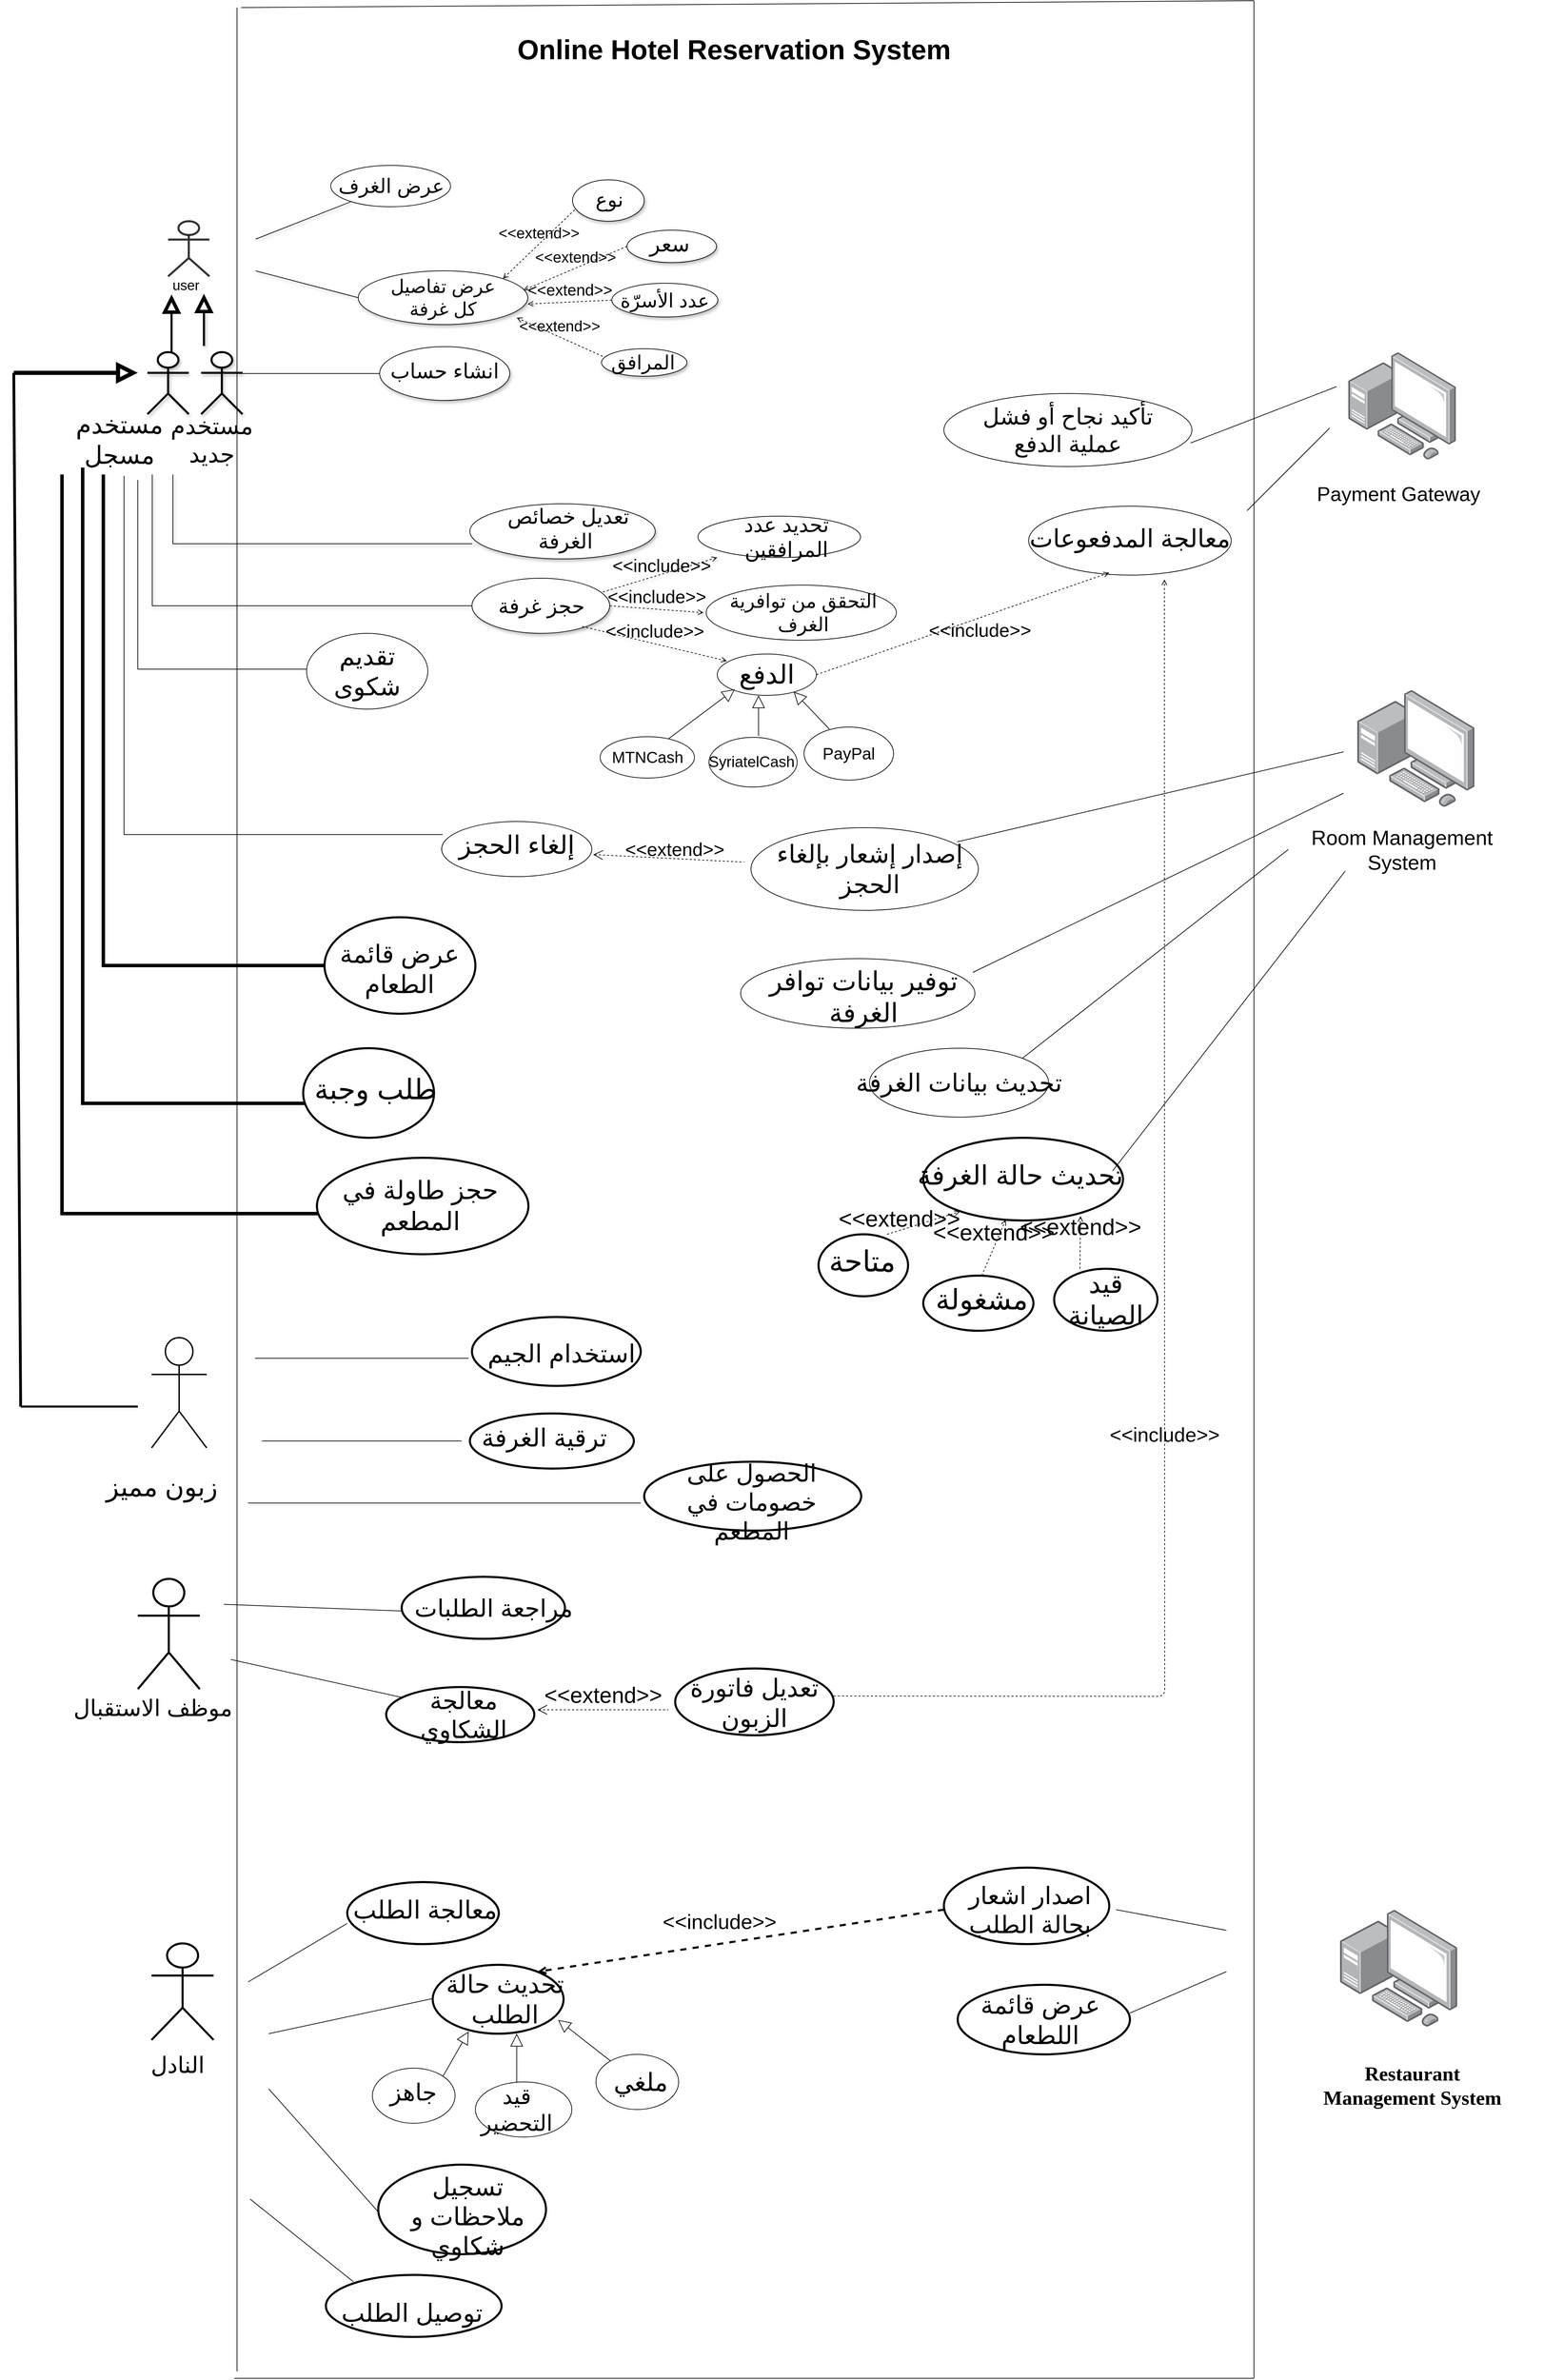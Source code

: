 <mxfile version="14.1.8" type="device"><diagram id="dh1tHjFR_bIgRaVsHe-A" name="Page-1"><mxGraphModel dx="2980" dy="2335" grid="1" gridSize="10" guides="1" tooltips="1" connect="1" arrows="1" fold="1" page="1" pageScale="1" pageWidth="850" pageHeight="1100" math="0" shadow="0"><root><mxCell id="0"/><mxCell id="1" parent="0"/><mxCell id="9c-_8bFRbiuEeebsfMzd-1" value="Actor" style="shape=umlActor;verticalLabelPosition=bottom;verticalAlign=top;html=1;outlineConnect=0;noLabel=1;fontColor=none;strokeWidth=3;perimeterSpacing=0;opacity=80;" parent="1" vertex="1"><mxGeometry x="-576" y="110" width="60" height="80" as="geometry"/></mxCell><mxCell id="9c-_8bFRbiuEeebsfMzd-5" value="&lt;font style=&quot;font-size: 20px&quot;&gt;user&lt;/font&gt;" style="text;html=1;strokeColor=none;fillColor=none;align=center;verticalAlign=middle;whiteSpace=wrap;rounded=0;" parent="1" vertex="1"><mxGeometry x="-570" y="192" width="40" height="20" as="geometry"/></mxCell><mxCell id="9c-_8bFRbiuEeebsfMzd-8" value="" style="triangle;whiteSpace=wrap;html=1;align=center;verticalAlign=middle;direction=north;strokeWidth=5;" parent="1" vertex="1"><mxGeometry x="-581" y="222" width="20" height="20" as="geometry"/></mxCell><mxCell id="9c-_8bFRbiuEeebsfMzd-9" value="" style="endArrow=none;html=1;fontColor=none;entryX=0;entryY=0.5;entryDx=0;entryDy=0;strokeWidth=3;" parent="1" target="9c-_8bFRbiuEeebsfMzd-8" edge="1"><mxGeometry width="50" height="50" relative="1" as="geometry"><mxPoint x="-571" y="302" as="sourcePoint"/><mxPoint x="-569" y="262" as="targetPoint"/></mxGeometry></mxCell><mxCell id="9c-_8bFRbiuEeebsfMzd-13" value="&lt;font style=&quot;font-size: 36px;&quot;&gt;مستخدم مسجل&lt;/font&gt;" style="text;html=1;strokeColor=none;fillColor=none;align=center;verticalAlign=middle;whiteSpace=wrap;rounded=0;shadow=1;fontColor=none;fontSize=36;" parent="1" vertex="1"><mxGeometry x="-760" y="412" width="227" height="30" as="geometry"/></mxCell><mxCell id="9c-_8bFRbiuEeebsfMzd-14" value="" style="endArrow=none;html=1;shadow=1;fontColor=none;strokeWidth=3;" parent="1" target="9c-_8bFRbiuEeebsfMzd-15" edge="1"><mxGeometry width="50" height="50" relative="1" as="geometry"><mxPoint x="-524" y="291" as="sourcePoint"/><mxPoint x="-524" y="251" as="targetPoint"/></mxGeometry></mxCell><mxCell id="9c-_8bFRbiuEeebsfMzd-15" value="" style="triangle;whiteSpace=wrap;html=1;direction=north;strokeWidth=5;" parent="1" vertex="1"><mxGeometry x="-534" y="221" width="20" height="20" as="geometry"/></mxCell><mxCell id="9c-_8bFRbiuEeebsfMzd-18" value="&lt;font style=&quot;font-size: 34px;&quot;&gt;مستخدم جديد&lt;/font&gt;" style="text;html=1;strokeColor=none;fillColor=none;align=center;verticalAlign=middle;whiteSpace=wrap;rounded=0;shadow=1;fontColor=none;fontSize=34;strokeWidth=3;" parent="1" vertex="1"><mxGeometry x="-560" y="417" width="95" height="20" as="geometry"/></mxCell><mxCell id="9c-_8bFRbiuEeebsfMzd-19" value="" style="endArrow=none;html=1;shadow=1;fontColor=none;" parent="1" target="9c-_8bFRbiuEeebsfMzd-21" edge="1"><mxGeometry width="50" height="50" relative="1" as="geometry"><mxPoint x="-449" y="136" as="sourcePoint"/><mxPoint x="-449" y="136" as="targetPoint"/></mxGeometry></mxCell><mxCell id="9c-_8bFRbiuEeebsfMzd-20" value="" style="endArrow=none;html=1;shadow=1;fontColor=none;entryX=0;entryY=0.5;entryDx=0;entryDy=0;" parent="1" target="9c-_8bFRbiuEeebsfMzd-33" edge="1"><mxGeometry width="50" height="50" relative="1" as="geometry"><mxPoint x="-449" y="182" as="sourcePoint"/><mxPoint x="-309" y="202" as="targetPoint"/></mxGeometry></mxCell><mxCell id="KlY6taFPYPFJmFqGc8gE-3" style="edgeStyle=orthogonalEdgeStyle;rounded=0;orthogonalLoop=1;jettySize=auto;html=1;exitX=1;exitY=0.5;exitDx=0;exitDy=0;entryX=1;entryY=0.5;entryDx=0;entryDy=0;" parent="1" source="9c-_8bFRbiuEeebsfMzd-21" target="9c-_8bFRbiuEeebsfMzd-22" edge="1"><mxGeometry relative="1" as="geometry"/></mxCell><mxCell id="9c-_8bFRbiuEeebsfMzd-21" value="" style="ellipse;whiteSpace=wrap;html=1;" parent="1" vertex="1"><mxGeometry x="-340" y="29" width="174" height="60" as="geometry"/></mxCell><mxCell id="9c-_8bFRbiuEeebsfMzd-22" value="&lt;font style=&quot;font-size: 29px&quot;&gt;عرض الغرف&amp;nbsp;&lt;/font&gt;" style="text;html=1;strokeColor=none;fillColor=none;align=center;verticalAlign=middle;whiteSpace=wrap;rounded=0;shadow=1;fontColor=none;" parent="1" vertex="1"><mxGeometry x="-330" y="34" width="164" height="50" as="geometry"/></mxCell><mxCell id="9c-_8bFRbiuEeebsfMzd-23" value="Actor" style="shape=umlActor;verticalLabelPosition=bottom;verticalAlign=top;html=1;outlineConnect=0;shadow=1;strokeWidth=3;align=center;noLabel=1;fontColor=none;" parent="1" vertex="1"><mxGeometry x="-528" y="300" width="60" height="90" as="geometry"/></mxCell><mxCell id="9c-_8bFRbiuEeebsfMzd-24" value="Actor" style="shape=umlActor;verticalLabelPosition=bottom;verticalAlign=top;outlineConnect=0;shadow=1;strokeWidth=3;align=center;html=1;noLabel=1;fontColor=none;fontSize=17;" parent="1" vertex="1"><mxGeometry x="-606" y="300" width="60" height="90" as="geometry"/></mxCell><mxCell id="9c-_8bFRbiuEeebsfMzd-29" style="edgeStyle=orthogonalEdgeStyle;rounded=0;orthogonalLoop=1;jettySize=auto;html=1;exitX=0.5;exitY=1;exitDx=0;exitDy=0;shadow=1;fontColor=none;" parent="1" edge="1"><mxGeometry relative="1" as="geometry"><mxPoint x="-613" y="470" as="sourcePoint"/><mxPoint x="-613" y="470" as="targetPoint"/></mxGeometry></mxCell><mxCell id="9c-_8bFRbiuEeebsfMzd-33" value="" style="ellipse;shadow=1;strokeWidth=1;fontColor=none;align=center;verticalAlign=middle;whiteSpace=wrap;html=1;" parent="1" vertex="1"><mxGeometry x="-300" y="182" width="246" height="78" as="geometry"/></mxCell><mxCell id="9c-_8bFRbiuEeebsfMzd-35" value="&lt;font style=&quot;font-size: 27px&quot;&gt;عرض تفاصيل كل غرفة&lt;/font&gt;" style="text;html=1;strokeColor=none;fillColor=none;align=center;verticalAlign=middle;whiteSpace=wrap;rounded=0;shadow=1;fontColor=none;" parent="1" vertex="1"><mxGeometry x="-274" y="202" width="194" height="38" as="geometry"/></mxCell><mxCell id="9c-_8bFRbiuEeebsfMzd-37" value="&lt;font style=&quot;font-size: 23px;&quot;&gt;&amp;lt;&amp;lt;extend&amp;gt;&amp;gt;&lt;/font&gt;" style="html=1;verticalAlign=bottom;labelBackgroundColor=none;endArrow=open;endFill=0;dashed=1;shadow=1;fontColor=none;exitX=0;exitY=0.5;exitDx=0;exitDy=0;entryX=1;entryY=0.617;entryDx=0;entryDy=0;entryPerimeter=0;fontSize=23;" parent="1" source="9c-_8bFRbiuEeebsfMzd-44" target="9c-_8bFRbiuEeebsfMzd-33" edge="1"><mxGeometry width="160" relative="1" as="geometry"><mxPoint x="16" y="222" as="sourcePoint"/><mxPoint x="-54" y="212" as="targetPoint"/></mxGeometry></mxCell><mxCell id="9c-_8bFRbiuEeebsfMzd-38" value="&lt;font style=&quot;font-size: 22px;&quot;&gt;&amp;lt;&amp;lt;extend&amp;gt;&amp;gt;&lt;/font&gt;" style="html=1;verticalAlign=bottom;labelBackgroundColor=none;endArrow=open;endFill=0;dashed=1;shadow=1;fontColor=none;exitX=0;exitY=0.5;exitDx=0;exitDy=0;fontSize=22;" parent="1" source="9c-_8bFRbiuEeebsfMzd-45" edge="1"><mxGeometry width="160" relative="1" as="geometry"><mxPoint x="16" y="192" as="sourcePoint"/><mxPoint x="-60" y="210" as="targetPoint"/></mxGeometry></mxCell><mxCell id="9c-_8bFRbiuEeebsfMzd-39" value="&amp;lt;&amp;lt;extend&amp;gt;&amp;gt;" style="html=1;verticalAlign=bottom;labelBackgroundColor=none;endArrow=open;endFill=0;dashed=1;shadow=1;fontColor=none;exitX=0.013;exitY=0.275;exitDx=0;exitDy=0;exitPerimeter=0;entryX=0.935;entryY=0.872;entryDx=0;entryDy=0;entryPerimeter=0;fontSize=22;" parent="1" source="9c-_8bFRbiuEeebsfMzd-43" target="9c-_8bFRbiuEeebsfMzd-33" edge="1"><mxGeometry width="160" relative="1" as="geometry"><mxPoint x="-114" y="262" as="sourcePoint"/><mxPoint x="-14" y="302" as="targetPoint"/></mxGeometry></mxCell><mxCell id="9c-_8bFRbiuEeebsfMzd-43" value="" style="ellipse;whiteSpace=wrap;html=1;shadow=1;strokeColor=#000000;strokeWidth=1;fontColor=none;align=center;" parent="1" vertex="1"><mxGeometry x="53" y="295" width="124" height="40" as="geometry"/></mxCell><mxCell id="9c-_8bFRbiuEeebsfMzd-44" value="&lt;font style=&quot;font-size: 28px&quot;&gt;عدد الأسرّة&lt;/font&gt;" style="ellipse;whiteSpace=wrap;html=1;shadow=1;strokeColor=#000000;strokeWidth=1;fontColor=none;align=center;" parent="1" vertex="1"><mxGeometry x="68" y="200" width="154" height="49" as="geometry"/></mxCell><mxCell id="9c-_8bFRbiuEeebsfMzd-45" value="" style="ellipse;whiteSpace=wrap;html=1;shadow=1;strokeColor=#000000;strokeWidth=1;fontColor=none;align=center;" parent="1" vertex="1"><mxGeometry x="90" y="123" width="130" height="47" as="geometry"/></mxCell><mxCell id="9c-_8bFRbiuEeebsfMzd-46" value="&lt;font style=&quot;font-size: 31px&quot;&gt;سعر&lt;/font&gt;" style="text;html=1;strokeColor=none;fillColor=none;align=center;verticalAlign=middle;whiteSpace=wrap;rounded=0;shadow=1;fontColor=none;" parent="1" vertex="1"><mxGeometry x="120" y="133" width="64" height="20" as="geometry"/></mxCell><mxCell id="9c-_8bFRbiuEeebsfMzd-48" value="&lt;font style=&quot;font-size: 28px&quot;&gt;المرافق&lt;/font&gt;" style="text;html=1;strokeColor=none;fillColor=none;align=center;verticalAlign=middle;whiteSpace=wrap;rounded=0;shadow=1;fontColor=none;" parent="1" vertex="1"><mxGeometry x="90" y="306.5" width="47" height="17" as="geometry"/></mxCell><mxCell id="9c-_8bFRbiuEeebsfMzd-50" value="&lt;font style=&quot;font-size: 22px&quot;&gt;&amp;lt;&amp;lt;extend&amp;gt;&amp;gt;&lt;/font&gt;" style="html=1;verticalAlign=bottom;labelBackgroundColor=none;endArrow=open;endFill=0;dashed=1;shadow=1;fontColor=none;entryX=1;entryY=0;entryDx=0;entryDy=0;exitX=0.029;exitY=0.725;exitDx=0;exitDy=0;exitPerimeter=0;fontSize=19;" parent="1" source="9c-_8bFRbiuEeebsfMzd-51" target="9c-_8bFRbiuEeebsfMzd-33" edge="1"><mxGeometry width="160" relative="1" as="geometry"><mxPoint x="-54" y="112" as="sourcePoint"/><mxPoint x="-4" y="132" as="targetPoint"/></mxGeometry></mxCell><mxCell id="9c-_8bFRbiuEeebsfMzd-51" value="" style="ellipse;whiteSpace=wrap;html=1;shadow=1;strokeColor=#000000;strokeWidth=1;fontColor=none;align=center;" parent="1" vertex="1"><mxGeometry x="11" y="50" width="104" height="60" as="geometry"/></mxCell><mxCell id="9c-_8bFRbiuEeebsfMzd-52" value="&lt;font style=&quot;font-size: 29px&quot;&gt;نوع&lt;/font&gt;" style="text;html=1;strokeColor=none;fillColor=none;align=center;verticalAlign=middle;whiteSpace=wrap;rounded=0;shadow=1;fontColor=none;" parent="1" vertex="1"><mxGeometry x="39" y="69" width="51" height="20" as="geometry"/></mxCell><mxCell id="9c-_8bFRbiuEeebsfMzd-55" value="" style="ellipse;whiteSpace=wrap;html=1;shadow=1;strokeColor=#000000;strokeWidth=1;fontColor=none;align=center;" parent="1" vertex="1"><mxGeometry x="-269" y="292" width="189" height="78" as="geometry"/></mxCell><mxCell id="9c-_8bFRbiuEeebsfMzd-57" value="&lt;font style=&quot;font-size: 30px&quot;&gt;انشاء حساب&lt;/font&gt;" style="text;html=1;strokeColor=none;fillColor=none;align=center;verticalAlign=middle;whiteSpace=wrap;rounded=0;shadow=1;fontColor=none;" parent="1" vertex="1"><mxGeometry x="-259" y="302" width="169" height="50" as="geometry"/></mxCell><mxCell id="9c-_8bFRbiuEeebsfMzd-65" value="" style="shape=partialRectangle;whiteSpace=wrap;html=1;bottom=0;right=0;fillColor=none;shadow=1;strokeColor=#000000;strokeWidth=1;fontColor=none;align=center;direction=north;" parent="1" vertex="1"><mxGeometry x="-569" y="478" width="434" height="100" as="geometry"/></mxCell><mxCell id="9c-_8bFRbiuEeebsfMzd-68" value="" style="ellipse;whiteSpace=wrap;html=1;shadow=1;strokeColor=#000000;strokeWidth=1;fontColor=none;align=center;" parent="1" vertex="1"><mxGeometry x="-138" y="520" width="269" height="80" as="geometry"/></mxCell><mxCell id="9c-_8bFRbiuEeebsfMzd-69" value="&lt;font style=&quot;font-size: 30px&quot;&gt;تعديل خصائص الغرفة&amp;nbsp;&lt;/font&gt;" style="text;html=1;strokeColor=none;fillColor=none;align=center;verticalAlign=middle;whiteSpace=wrap;rounded=0;shadow=1;fontColor=none;" parent="1" vertex="1"><mxGeometry x="-115" y="526" width="240" height="60" as="geometry"/></mxCell><mxCell id="9c-_8bFRbiuEeebsfMzd-70" value="" style="shape=partialRectangle;whiteSpace=wrap;html=1;top=0;left=0;fillColor=none;shadow=1;strokeColor=#000000;strokeWidth=1;fontColor=none;align=center;direction=south;" parent="1" vertex="1"><mxGeometry x="-599" y="478" width="520" height="190" as="geometry"/></mxCell><mxCell id="9c-_8bFRbiuEeebsfMzd-71" value="" style="ellipse;whiteSpace=wrap;html=1;shadow=1;strokeColor=#000000;strokeWidth=1;fontColor=none;align=center;" parent="1" vertex="1"><mxGeometry x="-135" y="628" width="200" height="80" as="geometry"/></mxCell><mxCell id="9c-_8bFRbiuEeebsfMzd-76" value="&lt;font style=&quot;font-size: 30px&quot;&gt;حجز غرفة&lt;/font&gt;" style="text;html=1;strokeColor=none;fillColor=none;align=center;verticalAlign=middle;whiteSpace=wrap;rounded=0;shadow=1;fontColor=none;" parent="1" vertex="1"><mxGeometry x="-119" y="628" width="170" height="80" as="geometry"/></mxCell><mxCell id="9c-_8bFRbiuEeebsfMzd-80" value="&lt;font style=&quot;font-size: 26px;&quot;&gt;&amp;lt;&amp;lt;include&amp;gt;&amp;gt;&lt;/font&gt;" style="html=1;verticalAlign=bottom;labelBackgroundColor=none;endArrow=open;endFill=0;dashed=1;shadow=1;fontColor=none;fontSize=26;" parent="1" edge="1"><mxGeometry x="0.017" y="-6" width="160" relative="1" as="geometry"><mxPoint x="55" y="648" as="sourcePoint"/><mxPoint x="221" y="598" as="targetPoint"/><Array as="points"/><mxPoint x="-1" as="offset"/></mxGeometry></mxCell><mxCell id="9c-_8bFRbiuEeebsfMzd-81" value="&amp;lt;&amp;lt;include&amp;gt;&amp;gt;" style="html=1;verticalAlign=bottom;labelBackgroundColor=none;endArrow=open;endFill=0;dashed=1;shadow=1;fontColor=none;fontSize=26;entryX=0;entryY=0.5;entryDx=0;entryDy=0;" parent="1" target="hO4BONhUC3KRtrDYg8JH-5" edge="1"><mxGeometry width="160" relative="1" as="geometry"><mxPoint x="65" y="668" as="sourcePoint"/><mxPoint x="205" y="688" as="targetPoint"/></mxGeometry></mxCell><mxCell id="9c-_8bFRbiuEeebsfMzd-82" value="&amp;lt;&amp;lt;include&amp;gt;&amp;gt;" style="html=1;verticalAlign=bottom;labelBackgroundColor=none;endArrow=open;endFill=0;dashed=1;shadow=1;fontColor=none;entryX=0.096;entryY=0.168;entryDx=0;entryDy=0;entryPerimeter=0;fontSize=26;" parent="1" target="hO4BONhUC3KRtrDYg8JH-6" edge="1"><mxGeometry width="160" relative="1" as="geometry"><mxPoint x="25" y="698" as="sourcePoint"/><mxPoint x="175" y="738" as="targetPoint"/></mxGeometry></mxCell><mxCell id="hO4BONhUC3KRtrDYg8JH-1" value="" style="ellipse;whiteSpace=wrap;html=1;" parent="1" vertex="1"><mxGeometry x="193" y="538" width="236" height="60" as="geometry"/></mxCell><mxCell id="hO4BONhUC3KRtrDYg8JH-2" value="" style="ellipse;whiteSpace=wrap;html=1;" parent="1" vertex="1"><mxGeometry x="205" y="638" width="276" height="80" as="geometry"/></mxCell><mxCell id="hO4BONhUC3KRtrDYg8JH-4" value="&lt;font style=&quot;font-size: 30px&quot;&gt;تحديد عدد المرافقين&lt;/font&gt;" style="text;html=1;strokeColor=none;fillColor=none;align=center;verticalAlign=middle;whiteSpace=wrap;rounded=0;" parent="1" vertex="1"><mxGeometry x="224.5" y="548" width="193" height="40" as="geometry"/></mxCell><mxCell id="hO4BONhUC3KRtrDYg8JH-5" value="&lt;font style=&quot;font-size: 28px&quot;&gt;التحقق من توافرية الغرف&lt;/font&gt;" style="text;html=1;strokeColor=none;fillColor=none;align=center;verticalAlign=middle;whiteSpace=wrap;rounded=0;" parent="1" vertex="1"><mxGeometry x="201" y="648" width="290" height="60" as="geometry"/></mxCell><mxCell id="hO4BONhUC3KRtrDYg8JH-6" value="" style="ellipse;whiteSpace=wrap;html=1;" parent="1" vertex="1"><mxGeometry x="221" y="738" width="144" height="60" as="geometry"/></mxCell><mxCell id="hO4BONhUC3KRtrDYg8JH-8" value="&lt;font style=&quot;font-size: 38px&quot;&gt;الدفع&lt;/font&gt;" style="text;html=1;strokeColor=none;fillColor=none;align=center;verticalAlign=middle;whiteSpace=wrap;rounded=0;" parent="1" vertex="1"><mxGeometry x="233" y="750.5" width="120" height="35" as="geometry"/></mxCell><mxCell id="hO4BONhUC3KRtrDYg8JH-9" value="" style="points=[];aspect=fixed;html=1;align=center;shadow=0;dashed=0;image;image=img/lib/allied_telesis/computer_and_terminals/Personal_Computer_with_Server.svg;" parent="1" vertex="1"><mxGeometry x="1137" y="300" width="156" height="156" as="geometry"/></mxCell><mxCell id="hO4BONhUC3KRtrDYg8JH-12" value="Extends" style="endArrow=block;endSize=16;endFill=0;html=1;noLabel=1;fontColor=none;entryX=0.113;entryY=1.104;entryDx=0;entryDy=0;entryPerimeter=0;exitX=0.725;exitY=0.05;exitDx=0;exitDy=0;exitPerimeter=0;" parent="1" source="hO4BONhUC3KRtrDYg8JH-17" target="hO4BONhUC3KRtrDYg8JH-8" edge="1"><mxGeometry x="0.113" y="-30" width="160" relative="1" as="geometry"><mxPoint x="169" y="876" as="sourcePoint"/><mxPoint x="219.412" y="832.65" as="targetPoint"/><Array as="points"/><mxPoint as="offset"/></mxGeometry></mxCell><mxCell id="hO4BONhUC3KRtrDYg8JH-13" value="Extends" style="endArrow=block;endSize=16;endFill=0;html=1;noLabel=1;fontColor=none;" parent="1" edge="1"><mxGeometry x="0.113" y="-30" width="160" relative="1" as="geometry"><mxPoint x="281" y="857" as="sourcePoint"/><mxPoint x="281" y="798" as="targetPoint"/><Array as="points"><mxPoint x="281" y="817"/></Array><mxPoint as="offset"/></mxGeometry></mxCell><mxCell id="hO4BONhUC3KRtrDYg8JH-14" value="Extends" style="endArrow=block;endSize=16;endFill=0;html=1;noLabel=1;fontColor=none;entryX=0.794;entryY=0.933;entryDx=0;entryDy=0;entryPerimeter=0;" parent="1" edge="1"><mxGeometry x="0.113" y="-30" width="160" relative="1" as="geometry"><mxPoint x="383.78" y="847.003" as="sourcePoint"/><mxPoint x="332.004" y="792.7" as="targetPoint"/><Array as="points"/><mxPoint as="offset"/></mxGeometry></mxCell><mxCell id="hO4BONhUC3KRtrDYg8JH-15" value="&lt;font style=&quot;font-size: 24px&quot;&gt;PayPal&lt;/font&gt;" style="ellipse;whiteSpace=wrap;html=1;fontColor=none;" parent="1" vertex="1"><mxGeometry x="347" y="844" width="130" height="77" as="geometry"/></mxCell><mxCell id="hO4BONhUC3KRtrDYg8JH-16" value="" style="ellipse;whiteSpace=wrap;html=1;fontColor=none;" parent="1" vertex="1"><mxGeometry x="209" y="859" width="128" height="72" as="geometry"/></mxCell><mxCell id="hO4BONhUC3KRtrDYg8JH-17" value="" style="ellipse;whiteSpace=wrap;html=1;fontColor=none;" parent="1" vertex="1"><mxGeometry x="51" y="858" width="137" height="60" as="geometry"/></mxCell><mxCell id="j1LMEzp58nv98QvRBPtN-1" value="&lt;font style=&quot;font-size: 23px&quot;&gt;MTNCash&lt;/font&gt;" style="text;html=1;strokeColor=none;fillColor=none;align=center;verticalAlign=middle;whiteSpace=wrap;rounded=0;" parent="1" vertex="1"><mxGeometry x="75" y="878" width="90" height="20" as="geometry"/></mxCell><mxCell id="j1LMEzp58nv98QvRBPtN-2" value="&lt;font style=&quot;font-size: 22px;&quot;&gt;SyriatelCash&lt;/font&gt;" style="text;html=1;strokeColor=none;fillColor=none;align=center;verticalAlign=middle;whiteSpace=wrap;rounded=0;fontSize=22;" parent="1" vertex="1"><mxGeometry x="201" y="874" width="140" height="42" as="geometry"/></mxCell><mxCell id="j1LMEzp58nv98QvRBPtN-3" value="&lt;font style=&quot;font-size: 29px&quot;&gt;Payment Gateway&lt;/font&gt;" style="text;html=1;strokeColor=none;fillColor=none;align=center;verticalAlign=middle;whiteSpace=wrap;rounded=0;" parent="1" vertex="1"><mxGeometry x="1000" y="492" width="420" height="28" as="geometry"/></mxCell><mxCell id="j1LMEzp58nv98QvRBPtN-4" value="" style="endArrow=none;html=1;exitX=0.995;exitY=0.677;exitDx=0;exitDy=0;exitPerimeter=0;" parent="1" source="j1LMEzp58nv98QvRBPtN-6" edge="1"><mxGeometry width="50" height="50" relative="1" as="geometry"><mxPoint x="600" y="366" as="sourcePoint"/><mxPoint x="1120" y="350" as="targetPoint"/></mxGeometry></mxCell><mxCell id="j1LMEzp58nv98QvRBPtN-5" value="" style="endArrow=none;html=1;exitX=1;exitY=0;exitDx=0;exitDy=0;" parent="1" source="j1LMEzp58nv98QvRBPtN-9" edge="1"><mxGeometry width="50" height="50" relative="1" as="geometry"><mxPoint x="600" y="466" as="sourcePoint"/><mxPoint x="1110" y="410" as="targetPoint"/></mxGeometry></mxCell><mxCell id="j1LMEzp58nv98QvRBPtN-6" value="" style="ellipse;whiteSpace=wrap;html=1;" parent="1" vertex="1"><mxGeometry x="550" y="360" width="360" height="106" as="geometry"/></mxCell><mxCell id="j1LMEzp58nv98QvRBPtN-7" value="" style="ellipse;whiteSpace=wrap;html=1;" parent="1" vertex="1"><mxGeometry x="673" y="523.5" width="294" height="100" as="geometry"/></mxCell><mxCell id="j1LMEzp58nv98QvRBPtN-9" value="&lt;font style=&quot;font-size: 36px&quot;&gt;معالجة المدفعوعات&lt;/font&gt;" style="text;html=1;strokeColor=none;fillColor=none;align=center;verticalAlign=middle;whiteSpace=wrap;rounded=0;" parent="1" vertex="1"><mxGeometry x="650" y="530" width="340" height="80" as="geometry"/></mxCell><mxCell id="j1LMEzp58nv98QvRBPtN-10" value="&lt;font style=&quot;font-size: 33px&quot;&gt;تأكيد نجاح أو فشل عملية الدفع&lt;/font&gt;" style="text;html=1;strokeColor=none;fillColor=none;align=center;verticalAlign=middle;whiteSpace=wrap;rounded=0;" parent="1" vertex="1"><mxGeometry x="570" y="360" width="320" height="106" as="geometry"/></mxCell><mxCell id="j1LMEzp58nv98QvRBPtN-11" value="&lt;font style=&quot;font-size: 27px;&quot;&gt;&amp;lt;&amp;lt;include&amp;gt;&amp;gt;&lt;/font&gt;" style="html=1;verticalAlign=bottom;labelBackgroundColor=none;endArrow=open;endFill=0;dashed=1;exitX=1;exitY=0.5;exitDx=0;exitDy=0;fontSize=27;entryX=0.398;entryY=0.965;entryDx=0;entryDy=0;entryPerimeter=0;" parent="1" source="hO4BONhUC3KRtrDYg8JH-6" target="j1LMEzp58nv98QvRBPtN-7" edge="1"><mxGeometry x="0.064" y="-35" width="160" relative="1" as="geometry"><mxPoint x="364" y="735" as="sourcePoint"/><mxPoint x="710" y="650" as="targetPoint"/><Array as="points"/><mxPoint x="-1" as="offset"/></mxGeometry></mxCell><mxCell id="j1LMEzp58nv98QvRBPtN-12" value="" style="shape=partialRectangle;whiteSpace=wrap;html=1;top=0;left=0;fillColor=none;direction=south;" parent="1" vertex="1"><mxGeometry x="-640" y="480" width="462" height="520" as="geometry"/></mxCell><mxCell id="j1LMEzp58nv98QvRBPtN-13" value="" style="ellipse;whiteSpace=wrap;html=1;" parent="1" vertex="1"><mxGeometry x="-179" y="981" width="218" height="80" as="geometry"/></mxCell><mxCell id="j1LMEzp58nv98QvRBPtN-14" value="&lt;font style=&quot;font-size: 37px&quot;&gt;إلغاء الحجز&lt;/font&gt;" style="text;html=1;strokeColor=none;fillColor=none;align=center;verticalAlign=middle;whiteSpace=wrap;rounded=0;" parent="1" vertex="1"><mxGeometry x="-160" y="981" width="180" height="70" as="geometry"/></mxCell><mxCell id="j1LMEzp58nv98QvRBPtN-15" value="" style="points=[];aspect=fixed;html=1;align=center;shadow=0;dashed=0;image;image=img/lib/allied_telesis/computer_and_terminals/Personal_Computer_with_Server.svg;fontSize=13;" parent="1" vertex="1"><mxGeometry x="1150" y="790" width="170" height="170" as="geometry"/></mxCell><mxCell id="j1LMEzp58nv98QvRBPtN-16" value="&lt;font style=&quot;font-size: 30px&quot;&gt;Room Management System&lt;/font&gt;" style="text;html=1;strokeColor=none;fillColor=none;align=center;verticalAlign=middle;whiteSpace=wrap;rounded=0;" parent="1" vertex="1"><mxGeometry x="1050" y="990" width="330" height="63" as="geometry"/></mxCell><mxCell id="j1LMEzp58nv98QvRBPtN-18" value="" style="endArrow=none;html=1;exitX=0.907;exitY=0.171;exitDx=0;exitDy=0;exitPerimeter=0;" parent="1" source="j1LMEzp58nv98QvRBPtN-19" edge="1"><mxGeometry width="50" height="50" relative="1" as="geometry"><mxPoint x="560" y="1011" as="sourcePoint"/><mxPoint x="1130" y="880" as="targetPoint"/></mxGeometry></mxCell><mxCell id="j1LMEzp58nv98QvRBPtN-19" value="" style="ellipse;whiteSpace=wrap;html=1;" parent="1" vertex="1"><mxGeometry x="270" y="990" width="330" height="120" as="geometry"/></mxCell><mxCell id="j1LMEzp58nv98QvRBPtN-20" value="&lt;font style=&quot;font-size: 36px;&quot;&gt;إصدار إشعار بإلغاء الحجز&lt;/font&gt;" style="text;html=1;strokeColor=none;fillColor=none;align=center;verticalAlign=middle;whiteSpace=wrap;rounded=0;strokeWidth=5;fontSize=36;" parent="1" vertex="1"><mxGeometry x="280" y="1000" width="325" height="100" as="geometry"/></mxCell><mxCell id="j1LMEzp58nv98QvRBPtN-24" value="&amp;lt;&amp;lt;extend&amp;gt;&amp;gt;" style="edgeStyle=none;html=1;startArrow=open;endArrow=none;startSize=12;verticalAlign=bottom;dashed=1;labelBackgroundColor=none;exitX=1;exitY=0.5;exitDx=0;exitDy=0;fontSize=27;" parent="1" edge="1"><mxGeometry x="0.089" y="-5" width="160" relative="1" as="geometry"><mxPoint x="41.0" y="1029" as="sourcePoint"/><mxPoint x="260" y="1040" as="targetPoint"/><Array as="points"/><mxPoint x="-1" as="offset"/></mxGeometry></mxCell><mxCell id="j1LMEzp58nv98QvRBPtN-25" value="" style="endArrow=none;html=1;exitX=1;exitY=0;exitDx=0;exitDy=0;" parent="1" source="j1LMEzp58nv98QvRBPtN-28" edge="1"><mxGeometry width="50" height="50" relative="1" as="geometry"><mxPoint x="580" y="1150" as="sourcePoint"/><mxPoint x="1130" y="940" as="targetPoint"/></mxGeometry></mxCell><mxCell id="j1LMEzp58nv98QvRBPtN-26" value="" style="ellipse;whiteSpace=wrap;html=1;" parent="1" vertex="1"><mxGeometry x="255" y="1180" width="340" height="101" as="geometry"/></mxCell><mxCell id="j1LMEzp58nv98QvRBPtN-27" style="edgeStyle=orthogonalEdgeStyle;rounded=0;orthogonalLoop=1;jettySize=auto;html=1;exitX=0.5;exitY=1;exitDx=0;exitDy=0;" parent="1" edge="1"><mxGeometry relative="1" as="geometry"><mxPoint x="347" y="1333.0" as="sourcePoint"/><mxPoint x="347" y="1333.0" as="targetPoint"/></mxGeometry></mxCell><mxCell id="j1LMEzp58nv98QvRBPtN-28" value="&lt;font style=&quot;font-size: 38px&quot;&gt;توفير بيانات توافر الغرفة&lt;/font&gt;" style="text;html=1;strokeColor=none;fillColor=none;align=center;verticalAlign=middle;whiteSpace=wrap;rounded=0;" parent="1" vertex="1"><mxGeometry x="275" y="1200" width="317" height="71" as="geometry"/></mxCell><mxCell id="j1LMEzp58nv98QvRBPtN-29" value="" style="endArrow=none;html=1;entryX=0;entryY=0.5;entryDx=0;entryDy=0;exitX=1;exitY=0;exitDx=0;exitDy=0;" parent="1" source="j1LMEzp58nv98QvRBPtN-30" target="j1LMEzp58nv98QvRBPtN-16" edge="1"><mxGeometry width="50" height="50" relative="1" as="geometry"><mxPoint x="680" y="1200" as="sourcePoint"/><mxPoint x="950" y="1040" as="targetPoint"/></mxGeometry></mxCell><mxCell id="j1LMEzp58nv98QvRBPtN-30" value="" style="ellipse;whiteSpace=wrap;html=1;" parent="1" vertex="1"><mxGeometry x="442" y="1310" width="260" height="100" as="geometry"/></mxCell><mxCell id="j1LMEzp58nv98QvRBPtN-31" value="&lt;font style=&quot;font-size: 36px&quot;&gt;تحديث بيانات الغرفة&lt;/font&gt;" style="text;html=1;strokeColor=none;fillColor=none;align=center;verticalAlign=middle;whiteSpace=wrap;rounded=0;" parent="1" vertex="1"><mxGeometry x="417" y="1330" width="310" height="60" as="geometry"/></mxCell><mxCell id="KlY6taFPYPFJmFqGc8gE-19" value="" style="ellipse;whiteSpace=wrap;html=1;strokeWidth=3;fontSize=24;" parent="1" vertex="1"><mxGeometry x="520" y="1440" width="290" height="120" as="geometry"/></mxCell><mxCell id="KlY6taFPYPFJmFqGc8gE-21" value="&lt;font style=&quot;font-size: 39px&quot;&gt;تحديث حالة الغرفة&lt;/font&gt;" style="text;html=1;strokeColor=none;fillColor=none;align=center;verticalAlign=middle;whiteSpace=wrap;rounded=0;fontSize=24;" parent="1" vertex="1"><mxGeometry x="476" y="1450" width="370" height="90" as="geometry"/></mxCell><mxCell id="KlY6taFPYPFJmFqGc8gE-22" value="&amp;lt;&amp;lt;extend&amp;gt;&amp;gt;" style="html=1;verticalAlign=bottom;labelBackgroundColor=none;endArrow=open;endFill=0;dashed=1;fontSize=33;entryX=0.787;entryY=0.947;entryDx=0;entryDy=0;entryPerimeter=0;exitX=0.25;exitY=0;exitDx=0;exitDy=0;" parent="1" source="KlY6taFPYPFJmFqGc8gE-35" target="KlY6taFPYPFJmFqGc8gE-19" edge="1"><mxGeometry width="160" relative="1" as="geometry"><mxPoint x="730" y="1570" as="sourcePoint"/><mxPoint x="740" y="1640" as="targetPoint"/></mxGeometry></mxCell><mxCell id="KlY6taFPYPFJmFqGc8gE-24" value="" style="endArrow=none;html=1;fontSize=33;exitX=0.862;exitY=0.422;exitDx=0;exitDy=0;exitPerimeter=0;entryX=0.25;entryY=1;entryDx=0;entryDy=0;" parent="1" source="KlY6taFPYPFJmFqGc8gE-21" target="j1LMEzp58nv98QvRBPtN-16" edge="1"><mxGeometry width="50" height="50" relative="1" as="geometry"><mxPoint x="830" y="1320" as="sourcePoint"/><mxPoint x="990" y="1120" as="targetPoint"/></mxGeometry></mxCell><mxCell id="KlY6taFPYPFJmFqGc8gE-25" value="&amp;lt;&amp;lt;extend&amp;gt;&amp;gt;" style="html=1;verticalAlign=bottom;labelBackgroundColor=none;endArrow=open;endFill=0;dashed=1;fontSize=33;exitX=0.5;exitY=0;exitDx=0;exitDy=0;" parent="1" source="KlY6taFPYPFJmFqGc8gE-33" target="KlY6taFPYPFJmFqGc8gE-19" edge="1"><mxGeometry width="160" relative="1" as="geometry"><mxPoint x="630" y="1560" as="sourcePoint"/><mxPoint x="600" y="1640" as="targetPoint"/></mxGeometry></mxCell><mxCell id="KlY6taFPYPFJmFqGc8gE-27" value="&amp;lt;&amp;lt;extend&amp;gt;&amp;gt;" style="html=1;verticalAlign=bottom;labelBackgroundColor=none;endArrow=open;endFill=0;dashed=1;fontSize=33;entryX=0.184;entryY=0.892;entryDx=0;entryDy=0;entryPerimeter=0;exitX=0.75;exitY=0;exitDx=0;exitDy=0;" parent="1" target="KlY6taFPYPFJmFqGc8gE-19" edge="1"><mxGeometry x="-0.699" y="-5" width="160" relative="1" as="geometry"><mxPoint x="467.5" y="1580" as="sourcePoint"/><mxPoint x="481" y="1590" as="targetPoint"/><mxPoint as="offset"/></mxGeometry></mxCell><mxCell id="KlY6taFPYPFJmFqGc8gE-28" value="" style="ellipse;whiteSpace=wrap;html=1;strokeWidth=3;fontSize=33;" parent="1" vertex="1"><mxGeometry x="368" y="1580" width="130" height="90" as="geometry"/></mxCell><mxCell id="KlY6taFPYPFJmFqGc8gE-29" value="" style="ellipse;whiteSpace=wrap;html=1;strokeWidth=3;fontSize=33;" parent="1" vertex="1"><mxGeometry x="520" y="1640" width="160" height="80" as="geometry"/></mxCell><mxCell id="KlY6taFPYPFJmFqGc8gE-30" value="" style="ellipse;whiteSpace=wrap;html=1;strokeWidth=3;fontSize=33;" parent="1" vertex="1"><mxGeometry x="710" y="1630" width="150" height="90" as="geometry"/></mxCell><mxCell id="KlY6taFPYPFJmFqGc8gE-32" value="&lt;font style=&quot;font-size: 42px&quot;&gt;متاحة&lt;/font&gt;" style="text;html=1;strokeColor=none;fillColor=none;align=center;verticalAlign=middle;whiteSpace=wrap;rounded=0;fontSize=33;" parent="1" vertex="1"><mxGeometry x="365" y="1580" width="133" height="80" as="geometry"/></mxCell><mxCell id="KlY6taFPYPFJmFqGc8gE-33" value="&lt;font style=&quot;font-size: 41px&quot;&gt;مشغولة&lt;/font&gt;" style="text;html=1;strokeColor=none;fillColor=none;align=center;verticalAlign=middle;whiteSpace=wrap;rounded=0;fontSize=33;" parent="1" vertex="1"><mxGeometry x="520" y="1640" width="170" height="70" as="geometry"/></mxCell><mxCell id="KlY6taFPYPFJmFqGc8gE-35" value="&lt;font style=&quot;font-size: 38px&quot;&gt;قيد الصيانة&lt;/font&gt;" style="text;html=1;strokeColor=none;fillColor=none;align=center;verticalAlign=middle;whiteSpace=wrap;rounded=0;fontSize=33;" parent="1" vertex="1"><mxGeometry x="710" y="1630" width="150" height="90" as="geometry"/></mxCell><mxCell id="KlY6taFPYPFJmFqGc8gE-38" value="Actor" style="shape=umlActor;verticalLabelPosition=bottom;verticalAlign=top;html=1;outlineConnect=0;strokeWidth=3;fontSize=38;noLabel=1;fontColor=none;spacing=5;" parent="1" vertex="1"><mxGeometry x="-620" y="2080" width="90" height="160" as="geometry"/></mxCell><mxCell id="KlY6taFPYPFJmFqGc8gE-42" value="&lt;font style=&quot;font-size: 33px&quot;&gt;موظف الاستقبال&lt;/font&gt;" style="text;html=1;strokeColor=none;fillColor=none;align=center;verticalAlign=middle;whiteSpace=wrap;rounded=0;fontSize=33;" parent="1" vertex="1"><mxGeometry x="-720" y="2212" width="244" height="110" as="geometry"/></mxCell><mxCell id="KlY6taFPYPFJmFqGc8gE-44" value="" style="endArrow=none;html=1;fontSize=33;fontColor=none;" parent="1" edge="1"><mxGeometry width="50" height="50" relative="1" as="geometry"><mxPoint x="-495" y="2117" as="sourcePoint"/><mxPoint x="-227" y="2127" as="targetPoint"/></mxGeometry></mxCell><mxCell id="KlY6taFPYPFJmFqGc8gE-45" value="" style="endArrow=none;html=1;fontSize=33;fontColor=none;" parent="1" edge="1"><mxGeometry width="50" height="50" relative="1" as="geometry"><mxPoint x="-485" y="2197" as="sourcePoint"/><mxPoint x="-237" y="2252" as="targetPoint"/></mxGeometry></mxCell><mxCell id="KlY6taFPYPFJmFqGc8gE-46" value="" style="ellipse;whiteSpace=wrap;html=1;strokeWidth=3;fontSize=33;fontColor=none;" parent="1" vertex="1"><mxGeometry x="-237" y="2077" width="237" height="90" as="geometry"/></mxCell><mxCell id="KlY6taFPYPFJmFqGc8gE-47" value="&lt;font style=&quot;font-size: 35px&quot;&gt;مراجعة الطلبات&lt;/font&gt;" style="text;html=1;strokeColor=none;fillColor=none;align=center;verticalAlign=middle;whiteSpace=wrap;rounded=0;fontSize=33;fontColor=none;" parent="1" vertex="1"><mxGeometry x="-227" y="2087" width="247" height="70" as="geometry"/></mxCell><mxCell id="KlY6taFPYPFJmFqGc8gE-54" value="" style="ellipse;whiteSpace=wrap;html=1;strokeWidth=3;fontSize=27;fontColor=none;" parent="1" vertex="1"><mxGeometry x="-259.5" y="2237" width="215" height="80" as="geometry"/></mxCell><mxCell id="KlY6taFPYPFJmFqGc8gE-55" value="&lt;font style=&quot;font-size: 35px&quot;&gt;معالجة الشكاوي&lt;/font&gt;" style="text;html=1;strokeColor=none;fillColor=none;align=center;verticalAlign=middle;whiteSpace=wrap;rounded=0;fontSize=27;fontColor=none;" parent="1" vertex="1"><mxGeometry x="-257" y="2237" width="220" height="80" as="geometry"/></mxCell><mxCell id="KlY6taFPYPFJmFqGc8gE-73" value="" style="endArrow=none;html=1;fontSize=23;fontColor=none;" parent="1" edge="1"><mxGeometry width="50" height="50" relative="1" as="geometry"><mxPoint x="-470" y="-200" as="sourcePoint"/><mxPoint x="1000" y="-210" as="targetPoint"/></mxGeometry></mxCell><mxCell id="KlY6taFPYPFJmFqGc8gE-74" value="" style="endArrow=none;html=1;fontSize=23;fontColor=none;" parent="1" edge="1"><mxGeometry width="50" height="50" relative="1" as="geometry"><mxPoint x="1000" y="3240" as="sourcePoint"/><mxPoint x="1000" y="-210" as="targetPoint"/></mxGeometry></mxCell><mxCell id="KlY6taFPYPFJmFqGc8gE-77" value="" style="endArrow=none;html=1;fontSize=23;fontColor=none;" parent="1" edge="1"><mxGeometry width="50" height="50" relative="1" as="geometry"><mxPoint x="-476" y="3230" as="sourcePoint"/><mxPoint x="-476" y="-200" as="targetPoint"/></mxGeometry></mxCell><mxCell id="KlY6taFPYPFJmFqGc8gE-78" value="" style="endArrow=none;html=1;fontSize=23;fontColor=none;" parent="1" edge="1"><mxGeometry width="50" height="50" relative="1" as="geometry"><mxPoint x="-480" y="3240" as="sourcePoint"/><mxPoint x="1000" y="3240" as="targetPoint"/></mxGeometry></mxCell><mxCell id="KlY6taFPYPFJmFqGc8gE-82" value="" style="line;strokeWidth=1;rotatable=0;dashed=0;labelPosition=right;align=left;verticalAlign=middle;spacingTop=0;spacingLeft=6;points=[];portConstraint=eastwest;fontSize=23;fontColor=none;" parent="1" vertex="1"><mxGeometry x="-479" y="326" width="210" height="10" as="geometry"/></mxCell><mxCell id="KlY6taFPYPFJmFqGc8gE-83" value="&lt;font style=&quot;font-size: 40px&quot;&gt;Online Hotel Reservation System&lt;/font&gt;" style="text;strokeColor=none;fillColor=none;html=1;fontSize=24;fontStyle=1;verticalAlign=middle;align=center;" parent="1" vertex="1"><mxGeometry x="-330" y="-180" width="1150" height="80" as="geometry"/></mxCell><mxCell id="3ybcQQl3A0DNqAlOFdxl-2" value="" style="shape=partialRectangle;whiteSpace=wrap;html=1;top=0;left=0;fillColor=none;direction=south;" parent="1" vertex="1"><mxGeometry x="-620" y="486" width="252" height="274" as="geometry"/></mxCell><mxCell id="3ybcQQl3A0DNqAlOFdxl-3" value="&lt;font style=&quot;font-size: 36px&quot;&gt;تقديم شكوى&lt;/font&gt;" style="ellipse;whiteSpace=wrap;html=1;" parent="1" vertex="1"><mxGeometry x="-375" y="708" width="176" height="110" as="geometry"/></mxCell><mxCell id="mKhFgeIp8dUc2YFtJbtb-1" value="Extends" style="endArrow=none;endSize=16;endFill=0;html=1;noLabel=1;fontColor=none;fontSize=14;strokeWidth=4;jumpSize=7;targetPerimeterSpacing=0;" parent="1" edge="1"><mxGeometry x="-1" y="105" width="160" relative="1" as="geometry"><mxPoint x="-790" y="1830" as="sourcePoint"/><mxPoint x="-800" y="330" as="targetPoint"/><mxPoint x="95" y="103" as="offset"/></mxGeometry></mxCell><mxCell id="mKhFgeIp8dUc2YFtJbtb-3" value="Actor" style="shape=umlActor;verticalLabelPosition=bottom;verticalAlign=bottom;outlineConnect=0;fontSize=17;strokeWidth=2;perimeterSpacing=6;gradientColor=#ffffff;html=1;noLabel=1;fontColor=none;" parent="1" vertex="1"><mxGeometry x="-600" y="1730" width="80" height="160" as="geometry"/></mxCell><mxCell id="mKhFgeIp8dUc2YFtJbtb-5" value="Extends" style="endArrow=block;endSize=16;endFill=0;html=1;strokeColor=#000000;strokeWidth=6;fontSize=38;noLabel=1;fontColor=none;" parent="1" edge="1"><mxGeometry width="160" relative="1" as="geometry"><mxPoint x="-800" y="330" as="sourcePoint"/><mxPoint x="-620" y="330" as="targetPoint"/></mxGeometry></mxCell><mxCell id="mKhFgeIp8dUc2YFtJbtb-7" value="" style="endArrow=none;html=1;strokeColor=#000000;strokeWidth=3;fontSize=38;fontColor=none;" parent="1" edge="1"><mxGeometry width="50" height="50" relative="1" as="geometry"><mxPoint x="-790" y="1830" as="sourcePoint"/><mxPoint x="-620" y="1830" as="targetPoint"/></mxGeometry></mxCell><mxCell id="mKhFgeIp8dUc2YFtJbtb-10" value="&lt;span style=&quot;font-size: 38px&quot;&gt;زبون مميز&lt;br&gt;&lt;br&gt;&lt;/span&gt;" style="text;html=1;strokeColor=none;fillColor=none;align=center;verticalAlign=middle;whiteSpace=wrap;rounded=0;fontSize=17;fontColor=none;" parent="1" vertex="1"><mxGeometry x="-720" y="1900" width="270" height="140" as="geometry"/></mxCell><mxCell id="lBqXkBGx1nNEgTEqIjsp-4" value="" style="shape=partialRectangle;whiteSpace=wrap;html=1;top=0;left=0;fillColor=none;strokeWidth=5;fontSize=36;direction=south;" parent="1" vertex="1"><mxGeometry x="-670" y="480" width="330" height="710" as="geometry"/></mxCell><mxCell id="lBqXkBGx1nNEgTEqIjsp-5" value="" style="ellipse;whiteSpace=wrap;html=1;strokeWidth=3;fontSize=36;" parent="1" vertex="1"><mxGeometry x="-349" y="1120" width="219" height="140" as="geometry"/></mxCell><mxCell id="lBqXkBGx1nNEgTEqIjsp-6" value="عرض قائمة الطعام" style="text;html=1;strokeColor=none;fillColor=none;align=center;verticalAlign=middle;whiteSpace=wrap;rounded=0;fontSize=36;" parent="1" vertex="1"><mxGeometry x="-350" y="1130" width="220" height="130" as="geometry"/></mxCell><mxCell id="lBqXkBGx1nNEgTEqIjsp-7" value="" style="shape=partialRectangle;whiteSpace=wrap;html=1;top=0;left=0;fillColor=none;strokeWidth=5;fontSize=26;rotation=0;direction=south;" parent="1" vertex="1"><mxGeometry x="-730" y="480" width="370" height="1070" as="geometry"/></mxCell><mxCell id="lBqXkBGx1nNEgTEqIjsp-8" value="" style="ellipse;whiteSpace=wrap;html=1;strokeWidth=3;fontSize=26;" parent="1" vertex="1"><mxGeometry x="-360" y="1469" width="307" height="140" as="geometry"/></mxCell><mxCell id="lBqXkBGx1nNEgTEqIjsp-9" value="&lt;font style=&quot;font-size: 37px&quot;&gt;حجز طاولة في المطعم&lt;/font&gt;" style="text;html=1;strokeColor=none;fillColor=none;align=center;verticalAlign=middle;whiteSpace=wrap;rounded=0;fontSize=26;" parent="1" vertex="1"><mxGeometry x="-365" y="1479" width="310" height="120" as="geometry"/></mxCell><mxCell id="lBqXkBGx1nNEgTEqIjsp-10" value="" style="shape=partialRectangle;whiteSpace=wrap;html=1;top=0;left=0;fillColor=none;strokeWidth=5;fontSize=26;direction=south;" parent="1" vertex="1"><mxGeometry x="-700" y="470" width="340" height="920" as="geometry"/></mxCell><mxCell id="lBqXkBGx1nNEgTEqIjsp-12" value="" style="ellipse;whiteSpace=wrap;html=1;strokeWidth=3;fontSize=26;" parent="1" vertex="1"><mxGeometry x="-380" y="1310" width="190" height="130" as="geometry"/></mxCell><mxCell id="lBqXkBGx1nNEgTEqIjsp-13" value="&lt;font style=&quot;font-size: 41px&quot;&gt;طلب وجبة&lt;/font&gt;" style="text;html=1;strokeColor=none;fillColor=none;align=center;verticalAlign=middle;whiteSpace=wrap;rounded=0;fontSize=26;" parent="1" vertex="1"><mxGeometry x="-410" y="1310" width="270" height="120" as="geometry"/></mxCell><mxCell id="lBqXkBGx1nNEgTEqIjsp-15" value="" style="endArrow=none;html=1;fontSize=26;" parent="1" edge="1"><mxGeometry width="50" height="50" relative="1" as="geometry"><mxPoint x="-450" y="1760" as="sourcePoint"/><mxPoint x="-140" y="1760" as="targetPoint"/></mxGeometry></mxCell><mxCell id="lBqXkBGx1nNEgTEqIjsp-16" value="" style="ellipse;whiteSpace=wrap;html=1;strokeWidth=3;fontSize=26;" parent="1" vertex="1"><mxGeometry x="-135" y="1700" width="245" height="100" as="geometry"/></mxCell><mxCell id="lBqXkBGx1nNEgTEqIjsp-17" value="&lt;font style=&quot;font-size: 36px&quot;&gt;استخدام الجيم&amp;nbsp;&lt;/font&gt;" style="text;html=1;strokeColor=none;fillColor=none;align=center;verticalAlign=middle;whiteSpace=wrap;rounded=0;fontSize=26;" parent="1" vertex="1"><mxGeometry x="-150" y="1720" width="300" height="65" as="geometry"/></mxCell><mxCell id="lBqXkBGx1nNEgTEqIjsp-18" value="" style="endArrow=none;html=1;fontSize=26;" parent="1" edge="1"><mxGeometry width="50" height="50" relative="1" as="geometry"><mxPoint x="-440" y="1880" as="sourcePoint"/><mxPoint x="-150" y="1880" as="targetPoint"/></mxGeometry></mxCell><mxCell id="lBqXkBGx1nNEgTEqIjsp-19" value="" style="ellipse;whiteSpace=wrap;html=1;strokeWidth=3;fontSize=26;" parent="1" vertex="1"><mxGeometry x="-138" y="1840" width="238" height="80" as="geometry"/></mxCell><mxCell id="lBqXkBGx1nNEgTEqIjsp-20" value="&lt;font style=&quot;font-size: 36px&quot;&gt;ترقية الغرفة&lt;/font&gt;" style="text;html=1;strokeColor=none;fillColor=none;align=center;verticalAlign=middle;whiteSpace=wrap;rounded=0;fontSize=26;" parent="1" vertex="1"><mxGeometry x="-150" y="1830" width="240" height="90" as="geometry"/></mxCell><mxCell id="lBqXkBGx1nNEgTEqIjsp-21" value="" style="endArrow=none;html=1;fontSize=26;" parent="1" edge="1"><mxGeometry width="50" height="50" relative="1" as="geometry"><mxPoint x="-460" y="1970" as="sourcePoint"/><mxPoint x="110" y="1970" as="targetPoint"/></mxGeometry></mxCell><mxCell id="lBqXkBGx1nNEgTEqIjsp-23" value="" style="ellipse;whiteSpace=wrap;html=1;strokeWidth=3;fontSize=26;" parent="1" vertex="1"><mxGeometry x="115" y="1910" width="315" height="100" as="geometry"/></mxCell><mxCell id="lBqXkBGx1nNEgTEqIjsp-24" value="&lt;font style=&quot;font-size: 35px&quot;&gt;الحصول على خصومات في المطعم&lt;/font&gt;" style="text;html=1;strokeColor=none;fillColor=none;align=center;verticalAlign=middle;whiteSpace=wrap;rounded=0;fontSize=26;" parent="1" vertex="1"><mxGeometry x="126" y="1930" width="290" height="75" as="geometry"/></mxCell><mxCell id="lBqXkBGx1nNEgTEqIjsp-26" value="Actor" style="shape=umlActor;verticalLabelPosition=bottom;verticalAlign=top;html=1;outlineConnect=0;strokeWidth=3;fontSize=22;noLabel=1;fontColor=none;spacing=2;" parent="1" vertex="1"><mxGeometry x="-600" y="2609" width="90" height="140" as="geometry"/></mxCell><mxCell id="lBqXkBGx1nNEgTEqIjsp-28" value="&lt;font style=&quot;font-size: 33px&quot;&gt;النادل&lt;/font&gt;" style="text;html=1;strokeColor=none;fillColor=none;align=center;verticalAlign=middle;whiteSpace=wrap;rounded=0;fontSize=22;fontColor=none;" parent="1" vertex="1"><mxGeometry x="-590" y="2770" width="56" height="30" as="geometry"/></mxCell><mxCell id="lBqXkBGx1nNEgTEqIjsp-31" value="" style="endArrow=none;html=1;fontSize=22;fontColor=none;entryX=0;entryY=0.75;entryDx=0;entryDy=0;" parent="1" target="lBqXkBGx1nNEgTEqIjsp-49" edge="1"><mxGeometry width="50" height="50" relative="1" as="geometry"><mxPoint x="-460" y="2665" as="sourcePoint"/><mxPoint x="-312" y="2629" as="targetPoint"/></mxGeometry></mxCell><mxCell id="lBqXkBGx1nNEgTEqIjsp-32" value="" style="ellipse;whiteSpace=wrap;html=1;strokeWidth=3;fontSize=22;fontColor=none;" parent="1" vertex="1"><mxGeometry x="-316" y="2520" width="220" height="90" as="geometry"/></mxCell><mxCell id="lBqXkBGx1nNEgTEqIjsp-35" value="&amp;lt;&amp;lt;extend&amp;gt;&amp;gt;" style="edgeStyle=none;html=1;startArrow=open;endArrow=none;startSize=12;verticalAlign=bottom;dashed=1;labelBackgroundColor=none;fontSize=32;fontColor=none;" parent="1" edge="1"><mxGeometry width="160" relative="1" as="geometry"><mxPoint x="-40" y="2270" as="sourcePoint"/><mxPoint x="150" y="2270" as="targetPoint"/></mxGeometry></mxCell><mxCell id="lBqXkBGx1nNEgTEqIjsp-36" value="" style="ellipse;whiteSpace=wrap;html=1;strokeWidth=3;fontSize=32;fontColor=none;" parent="1" vertex="1"><mxGeometry x="160" y="2210" width="230" height="97" as="geometry"/></mxCell><mxCell id="lBqXkBGx1nNEgTEqIjsp-37" value="&lt;font style=&quot;font-size: 36px&quot;&gt;تعديل فاتورة الزبون&lt;/font&gt;" style="text;html=1;strokeColor=none;fillColor=none;align=center;verticalAlign=middle;whiteSpace=wrap;rounded=0;fontSize=32;fontColor=none;" parent="1" vertex="1"><mxGeometry x="170" y="2210" width="210" height="100" as="geometry"/></mxCell><mxCell id="lBqXkBGx1nNEgTEqIjsp-38" value="&lt;font style=&quot;font-size: 29px;&quot;&gt;&amp;lt;&amp;lt;include&amp;gt;&amp;gt;&lt;/font&gt;" style="html=1;verticalAlign=bottom;labelBackgroundColor=none;endArrow=open;endFill=0;dashed=1;fontSize=29;fontColor=none;edgeStyle=orthogonalEdgeStyle;" parent="1" edge="1"><mxGeometry x="-0.2" width="160" relative="1" as="geometry"><mxPoint x="390" y="2250" as="sourcePoint"/><mxPoint x="870" y="630" as="targetPoint"/><mxPoint as="offset"/></mxGeometry></mxCell><mxCell id="lBqXkBGx1nNEgTEqIjsp-47" value="" style="endArrow=none;html=1;fontSize=29;fontColor=none;entryX=0;entryY=0.5;entryDx=0;entryDy=0;" parent="1" edge="1"><mxGeometry width="50" height="50" relative="1" as="geometry"><mxPoint x="-430" y="2740" as="sourcePoint"/><mxPoint x="-192" y="2689" as="targetPoint"/></mxGeometry></mxCell><mxCell id="lBqXkBGx1nNEgTEqIjsp-48" value="" style="ellipse;whiteSpace=wrap;html=1;strokeWidth=3;fontSize=29;fontColor=none;" parent="1" vertex="1"><mxGeometry x="-192" y="2640" width="190" height="100" as="geometry"/></mxCell><mxCell id="lBqXkBGx1nNEgTEqIjsp-49" value="&lt;font style=&quot;font-size: 36px&quot;&gt;معالجة الطلب&lt;/font&gt;" style="text;html=1;strokeColor=none;fillColor=none;align=center;verticalAlign=middle;whiteSpace=wrap;rounded=0;fontSize=29;fontColor=none;" parent="1" vertex="1"><mxGeometry x="-316" y="2520" width="226" height="80" as="geometry"/></mxCell><mxCell id="lBqXkBGx1nNEgTEqIjsp-50" value="" style="endArrow=none;html=1;fontSize=29;fontColor=none;entryX=0;entryY=0.5;entryDx=0;entryDy=0;" parent="1" target="lBqXkBGx1nNEgTEqIjsp-53" edge="1"><mxGeometry width="50" height="50" relative="1" as="geometry"><mxPoint x="-430" y="2820" as="sourcePoint"/><mxPoint x="-240" y="2900" as="targetPoint"/></mxGeometry></mxCell><mxCell id="lBqXkBGx1nNEgTEqIjsp-51" value="" style="ellipse;whiteSpace=wrap;html=1;strokeWidth=3;fontSize=29;fontColor=none;" parent="1" vertex="1"><mxGeometry x="-271" y="2930" width="243.5" height="130" as="geometry"/></mxCell><mxCell id="lBqXkBGx1nNEgTEqIjsp-53" value="&lt;font style=&quot;font-size: 36px&quot;&gt;تسجيل ملاحظات و شكاوي&lt;/font&gt;" style="text;html=1;strokeColor=none;fillColor=none;align=center;verticalAlign=middle;whiteSpace=wrap;rounded=0;fontSize=29;fontColor=none;" parent="1" vertex="1"><mxGeometry x="-265.25" y="2950" width="248.25" height="110" as="geometry"/></mxCell><mxCell id="lBqXkBGx1nNEgTEqIjsp-56" value="" style="endArrow=none;html=1;fontSize=29;fontColor=none;" parent="1" edge="1"><mxGeometry width="50" height="50" relative="1" as="geometry"><mxPoint x="-457" y="2980" as="sourcePoint"/><mxPoint x="-307" y="3100" as="targetPoint"/></mxGeometry></mxCell><mxCell id="lBqXkBGx1nNEgTEqIjsp-57" value="" style="ellipse;whiteSpace=wrap;html=1;strokeWidth=3;fontSize=29;fontColor=none;" parent="1" vertex="1"><mxGeometry x="-347" y="3090" width="255" height="90" as="geometry"/></mxCell><mxCell id="lBqXkBGx1nNEgTEqIjsp-59" value="&lt;font style=&quot;font-size: 36px&quot;&gt;توصيل الطلب&lt;/font&gt;" style="text;html=1;strokeColor=none;fillColor=none;align=center;verticalAlign=middle;whiteSpace=wrap;rounded=0;fontSize=29;fontColor=none;" parent="1" vertex="1"><mxGeometry x="-382" y="3090" width="320" height="110" as="geometry"/></mxCell><mxCell id="lBqXkBGx1nNEgTEqIjsp-60" value="" style="points=[];aspect=fixed;html=1;align=center;shadow=0;dashed=0;image;image=img/lib/allied_telesis/computer_and_terminals/Personal_Computer_with_Server.svg;fontSize=13;" parent="1" vertex="1"><mxGeometry x="1125" y="2560" width="170" height="170" as="geometry"/></mxCell><mxCell id="lBqXkBGx1nNEgTEqIjsp-62" value="&lt;h4&gt;&lt;span style=&quot;line-height: 115% ; font-family: &amp;#34;cambria&amp;#34; , serif&quot;&gt;&lt;font style=&quot;font-size: 29px&quot;&gt;Restaurant Management System&lt;/font&gt;&lt;/span&gt;&lt;/h4&gt;" style="text;html=1;strokeColor=none;fillColor=none;align=center;verticalAlign=middle;whiteSpace=wrap;rounded=0;fontSize=29;fontColor=none;" parent="1" vertex="1"><mxGeometry x="1080" y="2780" width="300" height="70" as="geometry"/></mxCell><mxCell id="lBqXkBGx1nNEgTEqIjsp-63" value="" style="endArrow=none;html=1;fontSize=29;fontColor=none;" parent="1" edge="1"><mxGeometry width="50" height="50" relative="1" as="geometry"><mxPoint x="800" y="2560" as="sourcePoint"/><mxPoint x="960" y="2590" as="targetPoint"/></mxGeometry></mxCell><mxCell id="lBqXkBGx1nNEgTEqIjsp-64" value="" style="ellipse;whiteSpace=wrap;html=1;strokeWidth=3;fontSize=29;fontColor=none;" parent="1" vertex="1"><mxGeometry x="550" y="2499" width="240" height="111" as="geometry"/></mxCell><mxCell id="lBqXkBGx1nNEgTEqIjsp-67" value="&lt;font style=&quot;font-size: 36px&quot;&gt;تحديث حالة الطلب&lt;/font&gt;" style="text;html=1;strokeColor=none;fillColor=none;align=center;verticalAlign=middle;whiteSpace=wrap;rounded=0;fontSize=29;fontColor=none;" parent="1" vertex="1"><mxGeometry x="-182" y="2650" width="190" height="80" as="geometry"/></mxCell><mxCell id="lBqXkBGx1nNEgTEqIjsp-68" value="&lt;font style=&quot;font-size: 35px&quot;&gt;اصدار اشعار بحالة الطلب&lt;/font&gt;" style="text;html=1;strokeColor=none;fillColor=none;align=center;verticalAlign=middle;whiteSpace=wrap;rounded=0;fontSize=29;fontColor=none;" parent="1" vertex="1"><mxGeometry x="550" y="2510" width="250" height="100" as="geometry"/></mxCell><mxCell id="lBqXkBGx1nNEgTEqIjsp-72" value="" style="endArrow=none;html=1;fontSize=29;fontColor=none;" parent="1" edge="1"><mxGeometry width="50" height="50" relative="1" as="geometry"><mxPoint x="820" y="2710" as="sourcePoint"/><mxPoint x="960" y="2650" as="targetPoint"/></mxGeometry></mxCell><mxCell id="lBqXkBGx1nNEgTEqIjsp-73" value="" style="ellipse;whiteSpace=wrap;html=1;strokeWidth=3;fontSize=29;fontColor=none;" parent="1" vertex="1"><mxGeometry x="570" y="2669" width="250" height="101" as="geometry"/></mxCell><mxCell id="lBqXkBGx1nNEgTEqIjsp-74" value="&lt;font style=&quot;font-size: 36px&quot;&gt;عرض قائمة اللطعام&lt;/font&gt;" style="text;html=1;strokeColor=none;fillColor=none;align=center;verticalAlign=middle;whiteSpace=wrap;rounded=0;fontSize=29;fontColor=none;" parent="1" vertex="1"><mxGeometry x="550" y="2670" width="280" height="100" as="geometry"/></mxCell><mxCell id="lBqXkBGx1nNEgTEqIjsp-75" value="&amp;lt;&amp;lt;include&amp;gt;&amp;gt;" style="html=1;verticalAlign=bottom;labelBackgroundColor=none;endArrow=open;endFill=0;dashed=1;fontSize=30;fontColor=none;exitX=0;exitY=0.5;exitDx=0;exitDy=0;strokeWidth=3;entryX=0.75;entryY=0;entryDx=0;entryDy=0;" parent="1" source="lBqXkBGx1nNEgTEqIjsp-68" target="lBqXkBGx1nNEgTEqIjsp-67" edge="1"><mxGeometry x="0.097" y="-12" width="160" relative="1" as="geometry"><mxPoint x="160" y="2640" as="sourcePoint"/><mxPoint x="20" y="2670" as="targetPoint"/><mxPoint x="-1" y="1" as="offset"/></mxGeometry></mxCell><mxCell id="zR-dV4W5ZWVuhjOZ3BfQ-1" value="Extends" style="endArrow=block;endSize=16;endFill=0;html=1;noLabel=1;fontColor=none;" parent="1" source="zR-dV4W5ZWVuhjOZ3BfQ-6" edge="1"><mxGeometry width="160" relative="1" as="geometry"><mxPoint x="40" y="2770" as="sourcePoint"/><mxPoint x="-10" y="2720" as="targetPoint"/></mxGeometry></mxCell><mxCell id="zR-dV4W5ZWVuhjOZ3BfQ-3" value="Extends" style="endArrow=block;endSize=16;endFill=0;html=1;noLabel=1;fontColor=none;" parent="1" edge="1"><mxGeometry width="160" relative="1" as="geometry"><mxPoint x="-70" y="2810" as="sourcePoint"/><mxPoint x="-70" y="2740" as="targetPoint"/></mxGeometry></mxCell><mxCell id="zR-dV4W5ZWVuhjOZ3BfQ-4" value="Extends" style="endArrow=block;endSize=16;endFill=0;html=1;entryX=0.275;entryY=0.967;entryDx=0;entryDy=0;noLabel=1;fontColor=none;entryPerimeter=0;exitX=1;exitY=0;exitDx=0;exitDy=0;" parent="1" source="zR-dV4W5ZWVuhjOZ3BfQ-5" target="lBqXkBGx1nNEgTEqIjsp-48" edge="1"><mxGeometry width="160" relative="1" as="geometry"><mxPoint x="-160" y="2790" as="sourcePoint"/><mxPoint x="38" y="2720" as="targetPoint"/></mxGeometry></mxCell><mxCell id="zR-dV4W5ZWVuhjOZ3BfQ-5" value="" style="ellipse;whiteSpace=wrap;html=1;fontColor=none;" parent="1" vertex="1"><mxGeometry x="-279.5" y="2790" width="120" height="80" as="geometry"/></mxCell><mxCell id="zR-dV4W5ZWVuhjOZ3BfQ-6" value="" style="ellipse;whiteSpace=wrap;html=1;fontColor=none;" parent="1" vertex="1"><mxGeometry x="45.0" y="2770" width="120" height="80" as="geometry"/></mxCell><mxCell id="zR-dV4W5ZWVuhjOZ3BfQ-7" value="" style="ellipse;whiteSpace=wrap;html=1;fontColor=none;" parent="1" vertex="1"><mxGeometry x="-130" y="2810" width="140" height="80" as="geometry"/></mxCell><mxCell id="zR-dV4W5ZWVuhjOZ3BfQ-8" value="&lt;font style=&quot;font-size: 34px&quot;&gt;جاهز&lt;/font&gt;" style="text;html=1;strokeColor=none;fillColor=none;align=center;verticalAlign=middle;whiteSpace=wrap;rounded=0;fontColor=none;" parent="1" vertex="1"><mxGeometry x="-270" y="2800" width="100" height="50" as="geometry"/></mxCell><mxCell id="zR-dV4W5ZWVuhjOZ3BfQ-9" value="&lt;font style=&quot;font-size: 32px&quot;&gt;قيد التحضير&lt;/font&gt;" style="text;html=1;strokeColor=none;fillColor=none;align=center;verticalAlign=middle;whiteSpace=wrap;rounded=0;fontColor=none;" parent="1" vertex="1"><mxGeometry x="-140" y="2810" width="140" height="80" as="geometry"/></mxCell><mxCell id="zR-dV4W5ZWVuhjOZ3BfQ-10" value="&lt;font style=&quot;font-size: 36px&quot;&gt;ملغي&lt;/font&gt;" style="text;html=1;strokeColor=none;fillColor=none;align=center;verticalAlign=middle;whiteSpace=wrap;rounded=0;fontColor=none;" parent="1" vertex="1"><mxGeometry x="90" y="2790" width="40" height="40" as="geometry"/></mxCell></root></mxGraphModel></diagram></mxfile>